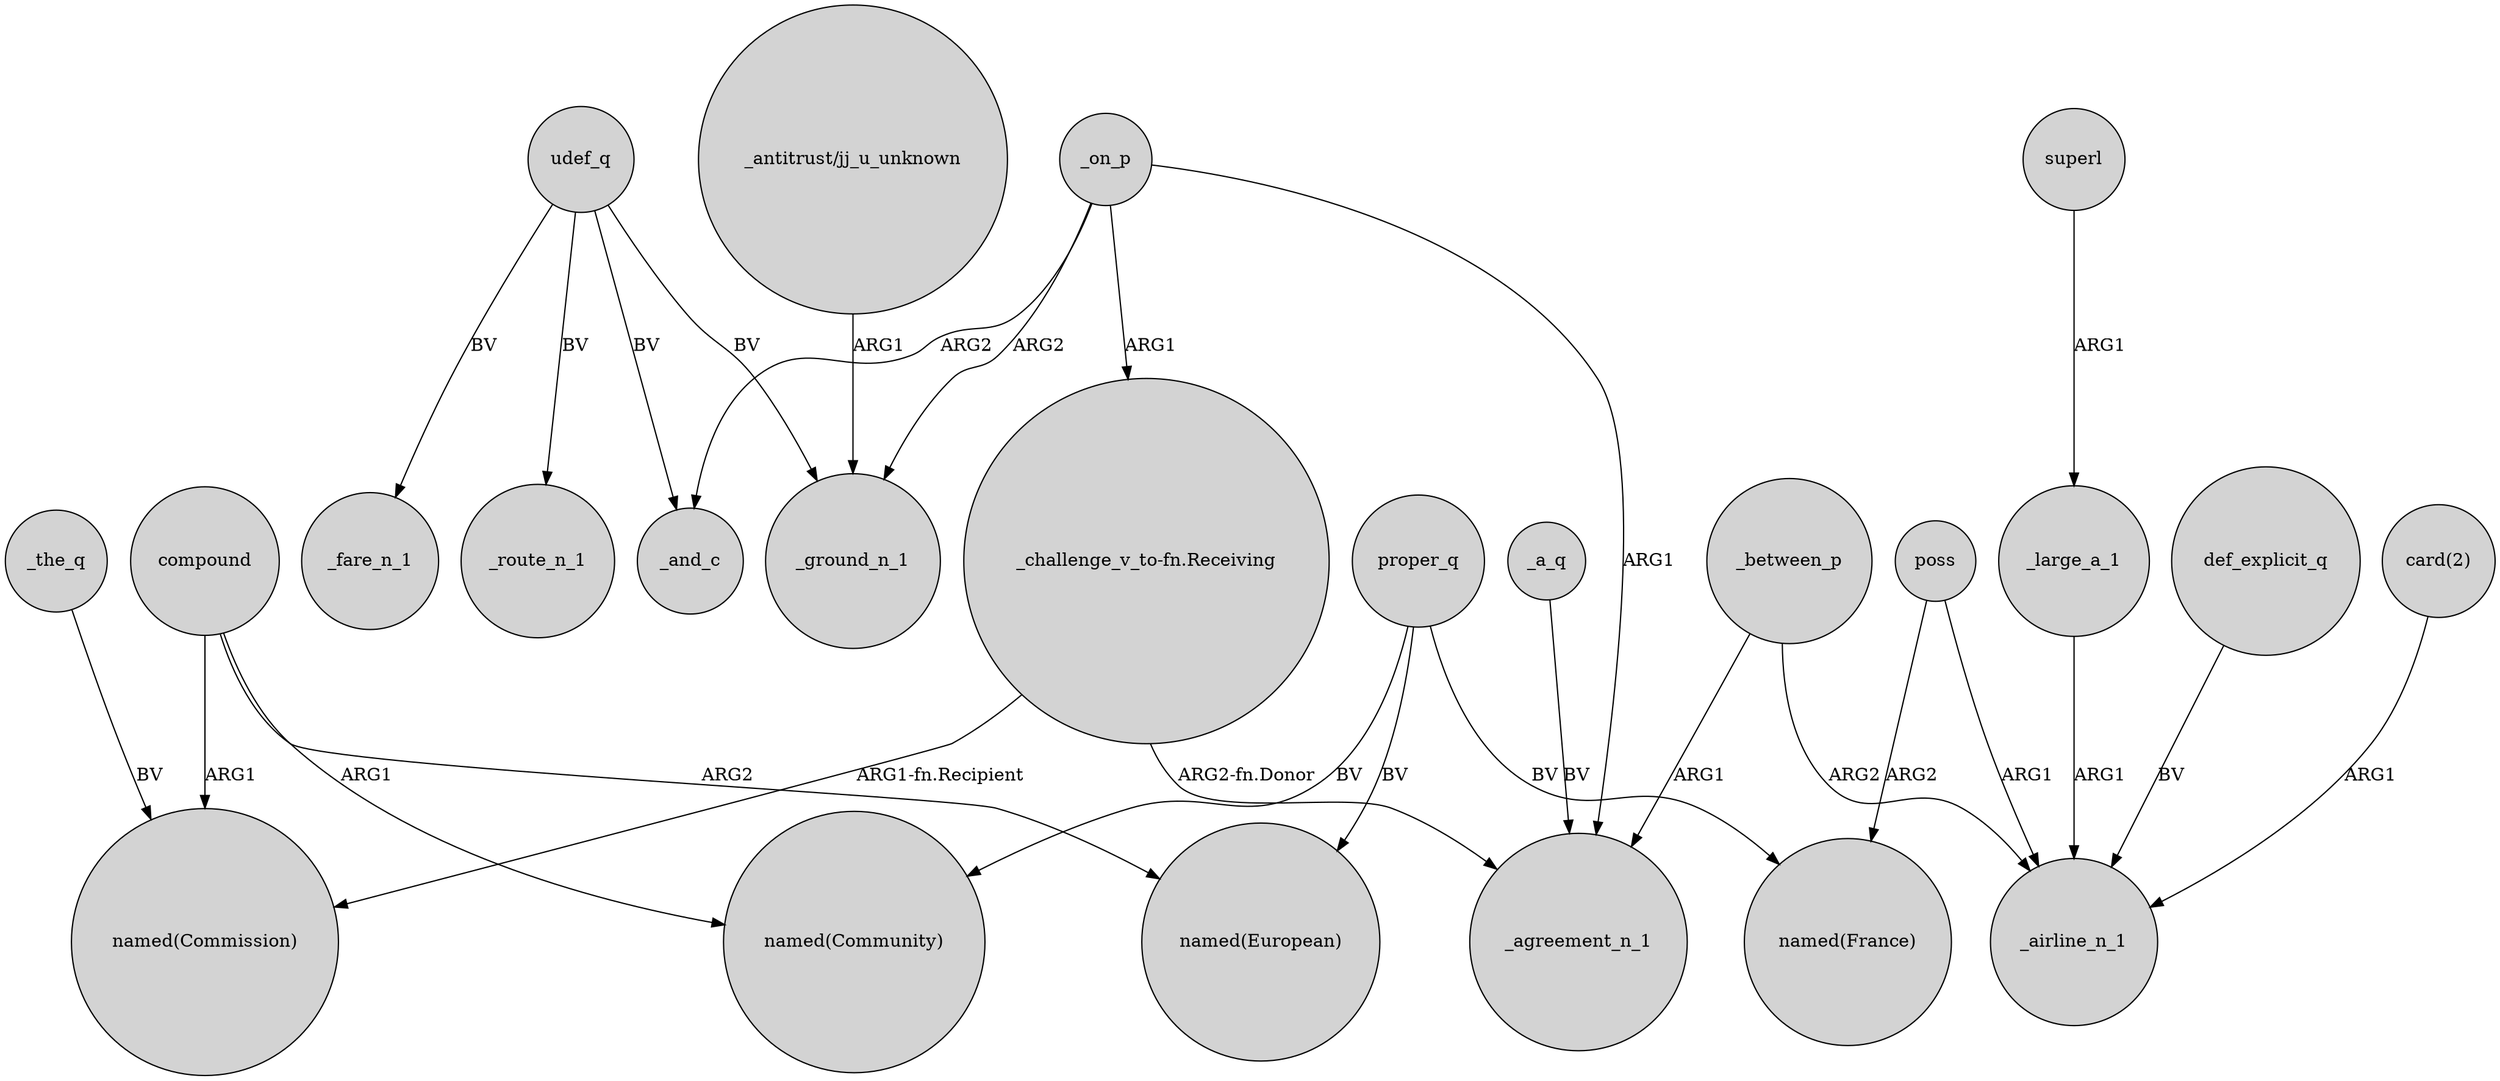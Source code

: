 digraph {
	node [shape=circle style=filled]
	compound -> "named(Commission)" [label=ARG1]
	_on_p -> "_challenge_v_to-fn.Receiving" [label=ARG1]
	proper_q -> "named(Community)" [label=BV]
	udef_q -> _fare_n_1 [label=BV]
	proper_q -> "named(France)" [label=BV]
	_on_p -> _agreement_n_1 [label=ARG1]
	"_challenge_v_to-fn.Receiving" -> "named(Commission)" [label="ARG1-fn.Recipient"]
	udef_q -> _and_c [label=BV]
	compound -> "named(European)" [label=ARG2]
	"card(2)" -> _airline_n_1 [label=ARG1]
	_between_p -> _agreement_n_1 [label=ARG1]
	_the_q -> "named(Commission)" [label=BV]
	_on_p -> _and_c [label=ARG2]
	proper_q -> "named(European)" [label=BV]
	"_antitrust/jj_u_unknown" -> _ground_n_1 [label=ARG1]
	poss -> _airline_n_1 [label=ARG1]
	_a_q -> _agreement_n_1 [label=BV]
	poss -> "named(France)" [label=ARG2]
	udef_q -> _route_n_1 [label=BV]
	udef_q -> _ground_n_1 [label=BV]
	_large_a_1 -> _airline_n_1 [label=ARG1]
	compound -> "named(Community)" [label=ARG1]
	_on_p -> _ground_n_1 [label=ARG2]
	_between_p -> _airline_n_1 [label=ARG2]
	superl -> _large_a_1 [label=ARG1]
	def_explicit_q -> _airline_n_1 [label=BV]
	"_challenge_v_to-fn.Receiving" -> _agreement_n_1 [label="ARG2-fn.Donor"]
}

